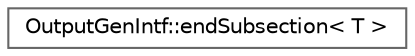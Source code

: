 digraph "Graphical Class Hierarchy"
{
 // INTERACTIVE_SVG=YES
 // LATEX_PDF_SIZE
  bgcolor="transparent";
  edge [fontname=Helvetica,fontsize=10,labelfontname=Helvetica,labelfontsize=10];
  node [fontname=Helvetica,fontsize=10,shape=box,height=0.2,width=0.4];
  rankdir="LR";
  Node0 [label="OutputGenIntf::endSubsection\< T \>",height=0.2,width=0.4,color="grey40", fillcolor="white", style="filled",URL="$d9/d1a/struct_output_gen_intf_1_1end_subsection.html",tooltip=" "];
}
